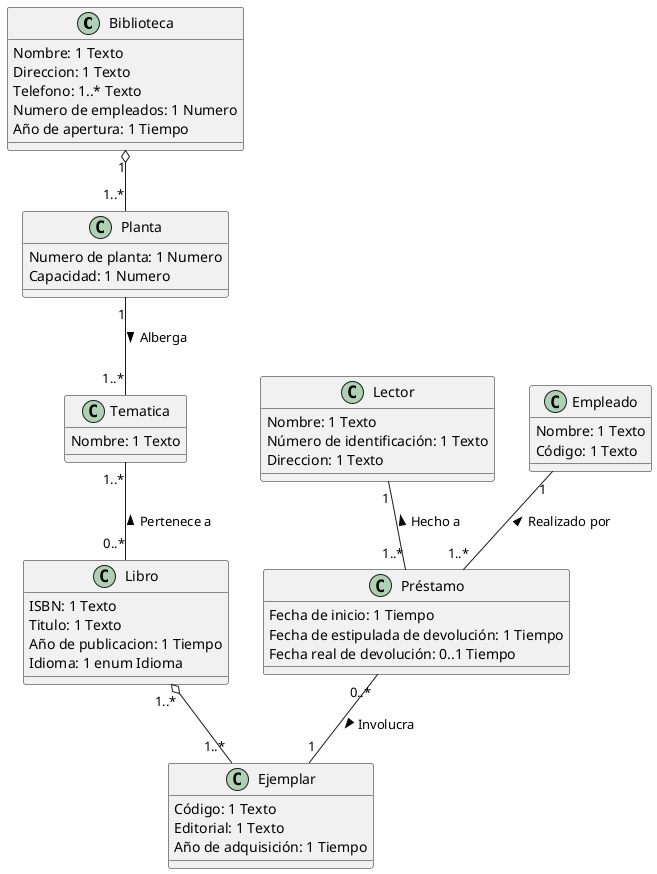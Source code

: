 @startuml
Class Biblioteca {
Nombre: 1 Texto
Direccion: 1 Texto
Telefono: 1..* Texto
Numero de empleados: 1 Numero
Año de apertura: 1 Tiempo
}
Class Planta {
Numero de planta: 1 Numero
Capacidad: 1 Numero
}
Class Tematica {
Nombre: 1 Texto
}
Class Libro {
ISBN: 1 Texto
Titulo: 1 Texto
Año de publicacion: 1 Tiempo
Idioma: 1 enum Idioma
}
Class Ejemplar {
Código: 1 Texto
Editorial: 1 Texto
Año de adquisición: 1 Tiempo
}
Class Préstamo {
Fecha de inicio: 1 Tiempo
Fecha de estipulada de devolución: 1 Tiempo
Fecha real de devolución: 0..1 Tiempo
}
Class Lector {
Nombre: 1 Texto
Número de identificación: 1 Texto
Direccion: 1 Texto
}
Class Empleado {
Nombre: 1 Texto
Código: 1 Texto
}
Biblioteca "1" o-- "1..*"Planta
Planta "1" -- "1..*"Tematica : Alberga >
Tematica "1..*" -- "0..*"Libro : Pertenece a <
Libro "1..*" o-- "1..*"Ejemplar
Préstamo"0..*" -- "1"Ejemplar : Involucra >
Lector "1" -- "1..*"Préstamo : Hecho a <
Empleado "1" -- "1..*"Préstamo : Realizado por <
@enduml

